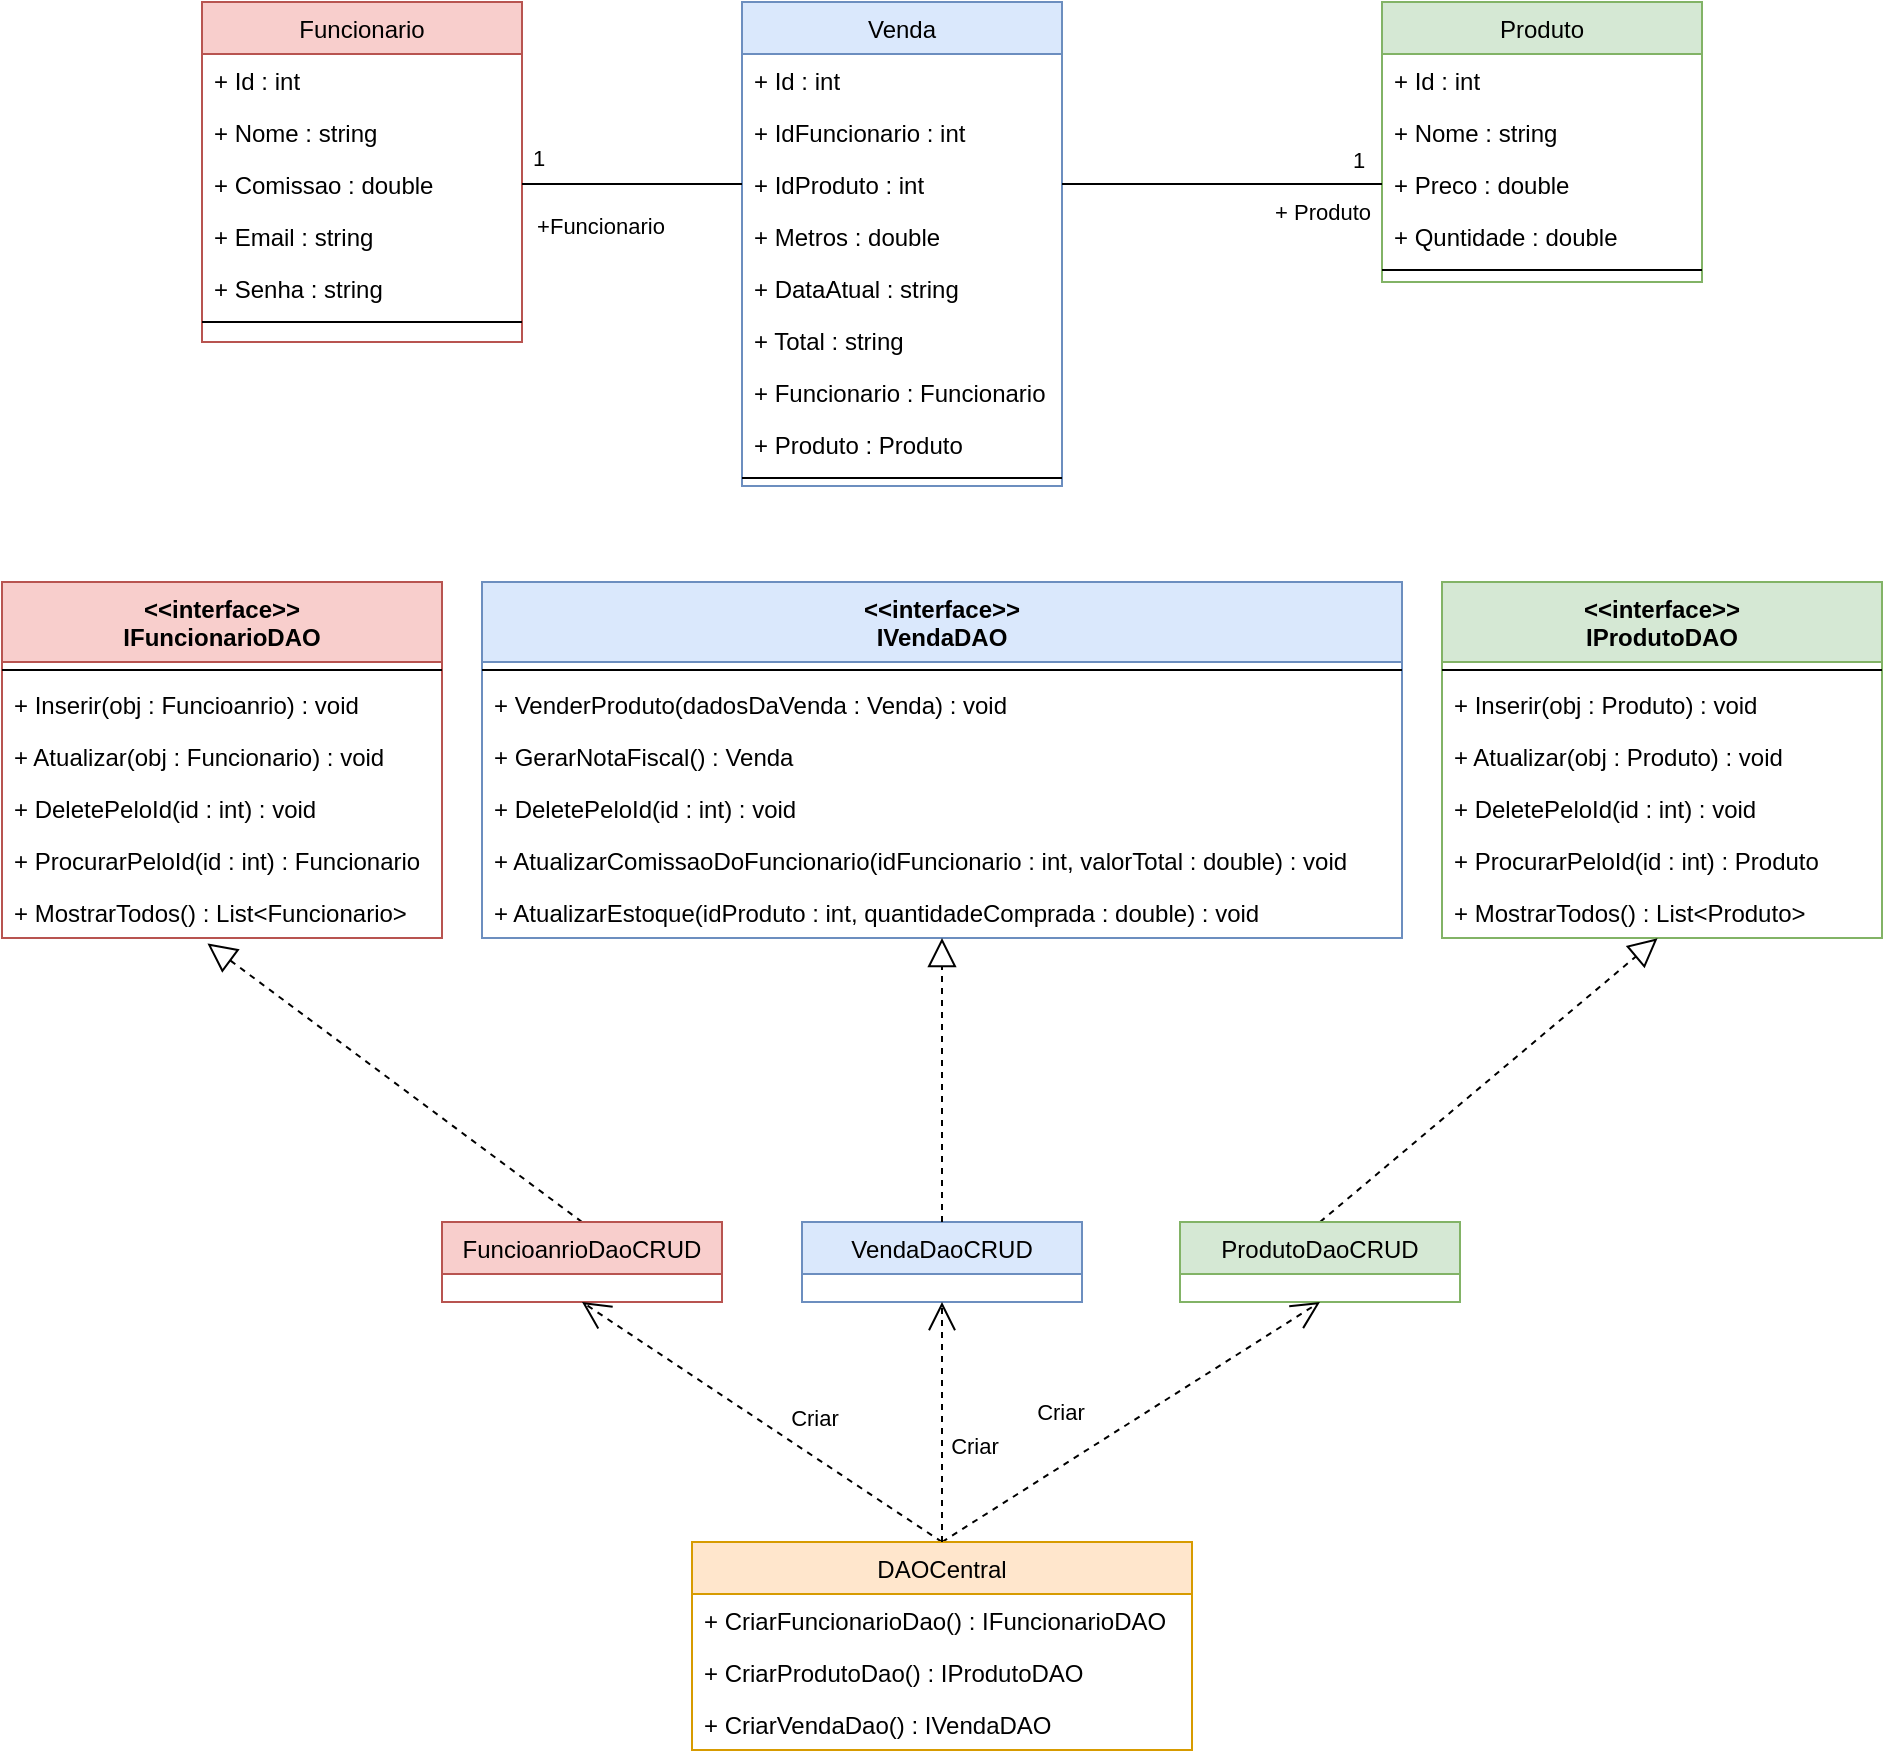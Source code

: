 <mxfile version="15.8.7" type="device"><diagram id="C5RBs43oDa-KdzZeNtuy" name="Page-1"><mxGraphModel dx="2173" dy="979" grid="1" gridSize="10" guides="1" tooltips="1" connect="1" arrows="1" fold="1" page="1" pageScale="1" pageWidth="827" pageHeight="1169" math="0" shadow="0"><root><mxCell id="WIyWlLk6GJQsqaUBKTNV-0"/><mxCell id="WIyWlLk6GJQsqaUBKTNV-1" parent="WIyWlLk6GJQsqaUBKTNV-0"/><mxCell id="zkfFHV4jXpPFQw0GAbJ--17" value="Funcionario" style="swimlane;fontStyle=0;align=center;verticalAlign=top;childLayout=stackLayout;horizontal=1;startSize=26;horizontalStack=0;resizeParent=1;resizeLast=0;collapsible=1;marginBottom=0;rounded=0;shadow=0;strokeWidth=1;fillColor=#f8cecc;strokeColor=#b85450;" parent="WIyWlLk6GJQsqaUBKTNV-1" vertex="1"><mxGeometry x="50" y="80" width="160" height="170" as="geometry"><mxRectangle x="550" y="140" width="160" height="26" as="alternateBounds"/></mxGeometry></mxCell><mxCell id="zkfFHV4jXpPFQw0GAbJ--18" value="+ Id : int" style="text;align=left;verticalAlign=top;spacingLeft=4;spacingRight=4;overflow=hidden;rotatable=0;points=[[0,0.5],[1,0.5]];portConstraint=eastwest;" parent="zkfFHV4jXpPFQw0GAbJ--17" vertex="1"><mxGeometry y="26" width="160" height="26" as="geometry"/></mxCell><mxCell id="zkfFHV4jXpPFQw0GAbJ--19" value="+ Nome : string" style="text;align=left;verticalAlign=top;spacingLeft=4;spacingRight=4;overflow=hidden;rotatable=0;points=[[0,0.5],[1,0.5]];portConstraint=eastwest;rounded=0;shadow=0;html=0;" parent="zkfFHV4jXpPFQw0GAbJ--17" vertex="1"><mxGeometry y="52" width="160" height="26" as="geometry"/></mxCell><mxCell id="zkfFHV4jXpPFQw0GAbJ--20" value="+ Comissao : double" style="text;align=left;verticalAlign=top;spacingLeft=4;spacingRight=4;overflow=hidden;rotatable=0;points=[[0,0.5],[1,0.5]];portConstraint=eastwest;rounded=0;shadow=0;html=0;" parent="zkfFHV4jXpPFQw0GAbJ--17" vertex="1"><mxGeometry y="78" width="160" height="26" as="geometry"/></mxCell><mxCell id="zkfFHV4jXpPFQw0GAbJ--21" value="+ Email : string" style="text;align=left;verticalAlign=top;spacingLeft=4;spacingRight=4;overflow=hidden;rotatable=0;points=[[0,0.5],[1,0.5]];portConstraint=eastwest;rounded=0;shadow=0;html=0;" parent="zkfFHV4jXpPFQw0GAbJ--17" vertex="1"><mxGeometry y="104" width="160" height="26" as="geometry"/></mxCell><mxCell id="zkfFHV4jXpPFQw0GAbJ--22" value="+ Senha : string" style="text;align=left;verticalAlign=top;spacingLeft=4;spacingRight=4;overflow=hidden;rotatable=0;points=[[0,0.5],[1,0.5]];portConstraint=eastwest;rounded=0;shadow=0;html=0;" parent="zkfFHV4jXpPFQw0GAbJ--17" vertex="1"><mxGeometry y="130" width="160" height="26" as="geometry"/></mxCell><mxCell id="zkfFHV4jXpPFQw0GAbJ--23" value="" style="line;html=1;strokeWidth=1;align=left;verticalAlign=middle;spacingTop=-1;spacingLeft=3;spacingRight=3;rotatable=0;labelPosition=right;points=[];portConstraint=eastwest;" parent="zkfFHV4jXpPFQw0GAbJ--17" vertex="1"><mxGeometry y="156" width="160" height="8" as="geometry"/></mxCell><mxCell id="jHiHD81SC52YpUosgQVo-13" value="Venda" style="swimlane;fontStyle=0;align=center;verticalAlign=top;childLayout=stackLayout;horizontal=1;startSize=26;horizontalStack=0;resizeParent=1;resizeLast=0;collapsible=1;marginBottom=0;rounded=0;shadow=0;strokeWidth=1;fillColor=#dae8fc;strokeColor=#6c8ebf;" parent="WIyWlLk6GJQsqaUBKTNV-1" vertex="1"><mxGeometry x="320" y="80" width="160" height="242" as="geometry"><mxRectangle x="550" y="140" width="160" height="26" as="alternateBounds"/></mxGeometry></mxCell><mxCell id="jHiHD81SC52YpUosgQVo-14" value="+ Id : int" style="text;align=left;verticalAlign=top;spacingLeft=4;spacingRight=4;overflow=hidden;rotatable=0;points=[[0,0.5],[1,0.5]];portConstraint=eastwest;" parent="jHiHD81SC52YpUosgQVo-13" vertex="1"><mxGeometry y="26" width="160" height="26" as="geometry"/></mxCell><mxCell id="jHiHD81SC52YpUosgQVo-15" value="+ IdFuncionario : int" style="text;align=left;verticalAlign=top;spacingLeft=4;spacingRight=4;overflow=hidden;rotatable=0;points=[[0,0.5],[1,0.5]];portConstraint=eastwest;rounded=0;shadow=0;html=0;" parent="jHiHD81SC52YpUosgQVo-13" vertex="1"><mxGeometry y="52" width="160" height="26" as="geometry"/></mxCell><mxCell id="jHiHD81SC52YpUosgQVo-20" value="+ IdProduto : int" style="text;align=left;verticalAlign=top;spacingLeft=4;spacingRight=4;overflow=hidden;rotatable=0;points=[[0,0.5],[1,0.5]];portConstraint=eastwest;rounded=0;shadow=0;html=0;" parent="jHiHD81SC52YpUosgQVo-13" vertex="1"><mxGeometry y="78" width="160" height="26" as="geometry"/></mxCell><mxCell id="jHiHD81SC52YpUosgQVo-16" value="+ Metros : double" style="text;align=left;verticalAlign=top;spacingLeft=4;spacingRight=4;overflow=hidden;rotatable=0;points=[[0,0.5],[1,0.5]];portConstraint=eastwest;rounded=0;shadow=0;html=0;" parent="jHiHD81SC52YpUosgQVo-13" vertex="1"><mxGeometry y="104" width="160" height="26" as="geometry"/></mxCell><mxCell id="jHiHD81SC52YpUosgQVo-17" value="+ DataAtual : string" style="text;align=left;verticalAlign=top;spacingLeft=4;spacingRight=4;overflow=hidden;rotatable=0;points=[[0,0.5],[1,0.5]];portConstraint=eastwest;rounded=0;shadow=0;html=0;" parent="jHiHD81SC52YpUosgQVo-13" vertex="1"><mxGeometry y="130" width="160" height="26" as="geometry"/></mxCell><mxCell id="jHiHD81SC52YpUosgQVo-18" value="+ Total : string" style="text;align=left;verticalAlign=top;spacingLeft=4;spacingRight=4;overflow=hidden;rotatable=0;points=[[0,0.5],[1,0.5]];portConstraint=eastwest;rounded=0;shadow=0;html=0;" parent="jHiHD81SC52YpUosgQVo-13" vertex="1"><mxGeometry y="156" width="160" height="26" as="geometry"/></mxCell><mxCell id="jHiHD81SC52YpUosgQVo-21" value="+ Funcionario : Funcionario" style="text;align=left;verticalAlign=top;spacingLeft=4;spacingRight=4;overflow=hidden;rotatable=0;points=[[0,0.5],[1,0.5]];portConstraint=eastwest;rounded=0;shadow=0;html=0;" parent="jHiHD81SC52YpUosgQVo-13" vertex="1"><mxGeometry y="182" width="160" height="26" as="geometry"/></mxCell><mxCell id="jHiHD81SC52YpUosgQVo-22" value="+ Produto : Produto" style="text;align=left;verticalAlign=top;spacingLeft=4;spacingRight=4;overflow=hidden;rotatable=0;points=[[0,0.5],[1,0.5]];portConstraint=eastwest;rounded=0;shadow=0;html=0;" parent="jHiHD81SC52YpUosgQVo-13" vertex="1"><mxGeometry y="208" width="160" height="26" as="geometry"/></mxCell><mxCell id="jHiHD81SC52YpUosgQVo-19" value="" style="line;html=1;strokeWidth=1;align=left;verticalAlign=middle;spacingTop=-1;spacingLeft=3;spacingRight=3;rotatable=0;labelPosition=right;points=[];portConstraint=eastwest;" parent="jHiHD81SC52YpUosgQVo-13" vertex="1"><mxGeometry y="234" width="160" height="8" as="geometry"/></mxCell><mxCell id="jHiHD81SC52YpUosgQVo-23" value="" style="endArrow=none;html=1;rounded=0;exitX=1;exitY=0.5;exitDx=0;exitDy=0;entryX=0;entryY=0.5;entryDx=0;entryDy=0;" parent="WIyWlLk6GJQsqaUBKTNV-1" source="zkfFHV4jXpPFQw0GAbJ--20" target="jHiHD81SC52YpUosgQVo-20" edge="1"><mxGeometry width="50" height="50" relative="1" as="geometry"><mxPoint x="250" y="180" as="sourcePoint"/><mxPoint x="300" y="130" as="targetPoint"/></mxGeometry></mxCell><mxCell id="jHiHD81SC52YpUosgQVo-25" value="1" style="edgeLabel;html=1;align=center;verticalAlign=middle;resizable=0;points=[];" parent="jHiHD81SC52YpUosgQVo-23" vertex="1" connectable="0"><mxGeometry x="-0.422" y="-3" relative="1" as="geometry"><mxPoint x="-24" y="-16" as="offset"/></mxGeometry></mxCell><mxCell id="jHiHD81SC52YpUosgQVo-26" value="+Funcionario" style="edgeLabel;html=1;align=center;verticalAlign=middle;resizable=0;points=[];" parent="WIyWlLk6GJQsqaUBKTNV-1" vertex="1" connectable="0"><mxGeometry x="200.0" y="200" as="geometry"><mxPoint x="49" y="-8" as="offset"/></mxGeometry></mxCell><mxCell id="jHiHD81SC52YpUosgQVo-27" value="Produto" style="swimlane;fontStyle=0;align=center;verticalAlign=top;childLayout=stackLayout;horizontal=1;startSize=26;horizontalStack=0;resizeParent=1;resizeLast=0;collapsible=1;marginBottom=0;rounded=0;shadow=0;strokeWidth=1;fillColor=#d5e8d4;strokeColor=#82b366;" parent="WIyWlLk6GJQsqaUBKTNV-1" vertex="1"><mxGeometry x="640" y="80" width="160" height="140" as="geometry"><mxRectangle x="550" y="140" width="160" height="26" as="alternateBounds"/></mxGeometry></mxCell><mxCell id="jHiHD81SC52YpUosgQVo-28" value="+ Id : int" style="text;align=left;verticalAlign=top;spacingLeft=4;spacingRight=4;overflow=hidden;rotatable=0;points=[[0,0.5],[1,0.5]];portConstraint=eastwest;" parent="jHiHD81SC52YpUosgQVo-27" vertex="1"><mxGeometry y="26" width="160" height="26" as="geometry"/></mxCell><mxCell id="jHiHD81SC52YpUosgQVo-29" value="+ Nome : string" style="text;align=left;verticalAlign=top;spacingLeft=4;spacingRight=4;overflow=hidden;rotatable=0;points=[[0,0.5],[1,0.5]];portConstraint=eastwest;rounded=0;shadow=0;html=0;" parent="jHiHD81SC52YpUosgQVo-27" vertex="1"><mxGeometry y="52" width="160" height="26" as="geometry"/></mxCell><mxCell id="jHiHD81SC52YpUosgQVo-30" value="+ Preco : double" style="text;align=left;verticalAlign=top;spacingLeft=4;spacingRight=4;overflow=hidden;rotatable=0;points=[[0,0.5],[1,0.5]];portConstraint=eastwest;rounded=0;shadow=0;html=0;" parent="jHiHD81SC52YpUosgQVo-27" vertex="1"><mxGeometry y="78" width="160" height="26" as="geometry"/></mxCell><mxCell id="jHiHD81SC52YpUosgQVo-31" value="+ Quntidade : double" style="text;align=left;verticalAlign=top;spacingLeft=4;spacingRight=4;overflow=hidden;rotatable=0;points=[[0,0.5],[1,0.5]];portConstraint=eastwest;rounded=0;shadow=0;html=0;" parent="jHiHD81SC52YpUosgQVo-27" vertex="1"><mxGeometry y="104" width="160" height="26" as="geometry"/></mxCell><mxCell id="jHiHD81SC52YpUosgQVo-33" value="" style="line;html=1;strokeWidth=1;align=left;verticalAlign=middle;spacingTop=-1;spacingLeft=3;spacingRight=3;rotatable=0;labelPosition=right;points=[];portConstraint=eastwest;" parent="jHiHD81SC52YpUosgQVo-27" vertex="1"><mxGeometry y="130" width="160" height="8" as="geometry"/></mxCell><mxCell id="jHiHD81SC52YpUosgQVo-34" value="" style="endArrow=none;html=1;rounded=0;exitX=1;exitY=0.5;exitDx=0;exitDy=0;entryX=0;entryY=0.5;entryDx=0;entryDy=0;" parent="WIyWlLk6GJQsqaUBKTNV-1" source="jHiHD81SC52YpUosgQVo-20" target="jHiHD81SC52YpUosgQVo-30" edge="1"><mxGeometry width="50" height="50" relative="1" as="geometry"><mxPoint x="240" y="181" as="sourcePoint"/><mxPoint x="330" y="181" as="targetPoint"/></mxGeometry></mxCell><mxCell id="jHiHD81SC52YpUosgQVo-35" value="+ Produto" style="edgeLabel;html=1;align=center;verticalAlign=middle;resizable=0;points=[];" parent="jHiHD81SC52YpUosgQVo-34" vertex="1" connectable="0"><mxGeometry x="-0.422" y="-3" relative="1" as="geometry"><mxPoint x="84" y="11" as="offset"/></mxGeometry></mxCell><mxCell id="jHiHD81SC52YpUosgQVo-36" value="1" style="edgeLabel;html=1;align=center;verticalAlign=middle;resizable=0;points=[];" parent="WIyWlLk6GJQsqaUBKTNV-1" vertex="1" connectable="0"><mxGeometry x="310.0" y="185" as="geometry"><mxPoint x="318" y="-26" as="offset"/></mxGeometry></mxCell><mxCell id="jHiHD81SC52YpUosgQVo-37" value="&lt;&lt;interface&gt;&gt;&#10;IFuncionarioDAO" style="swimlane;fontStyle=1;align=center;verticalAlign=top;childLayout=stackLayout;horizontal=1;startSize=40;horizontalStack=0;resizeParent=1;resizeLast=0;collapsible=1;marginBottom=0;rounded=0;shadow=0;strokeWidth=1;fillColor=#f8cecc;strokeColor=#b85450;" parent="WIyWlLk6GJQsqaUBKTNV-1" vertex="1"><mxGeometry x="-50" y="370" width="220" height="178" as="geometry"><mxRectangle x="550" y="140" width="160" height="26" as="alternateBounds"/></mxGeometry></mxCell><mxCell id="jHiHD81SC52YpUosgQVo-43" value="" style="line;html=1;strokeWidth=1;align=left;verticalAlign=middle;spacingTop=-1;spacingLeft=3;spacingRight=3;rotatable=0;labelPosition=right;points=[];portConstraint=eastwest;" parent="jHiHD81SC52YpUosgQVo-37" vertex="1"><mxGeometry y="40" width="220" height="8" as="geometry"/></mxCell><mxCell id="jHiHD81SC52YpUosgQVo-38" value="+ Inserir(obj : Funcioanrio) : void" style="text;align=left;verticalAlign=top;spacingLeft=4;spacingRight=4;overflow=hidden;rotatable=0;points=[[0,0.5],[1,0.5]];portConstraint=eastwest;" parent="jHiHD81SC52YpUosgQVo-37" vertex="1"><mxGeometry y="48" width="220" height="26" as="geometry"/></mxCell><mxCell id="jHiHD81SC52YpUosgQVo-39" value="+ Atualizar(obj : Funcionario) : void" style="text;align=left;verticalAlign=top;spacingLeft=4;spacingRight=4;overflow=hidden;rotatable=0;points=[[0,0.5],[1,0.5]];portConstraint=eastwest;rounded=0;shadow=0;html=0;" parent="jHiHD81SC52YpUosgQVo-37" vertex="1"><mxGeometry y="74" width="220" height="26" as="geometry"/></mxCell><mxCell id="jHiHD81SC52YpUosgQVo-40" value="+ DeletePeloId(id : int) : void" style="text;align=left;verticalAlign=top;spacingLeft=4;spacingRight=4;overflow=hidden;rotatable=0;points=[[0,0.5],[1,0.5]];portConstraint=eastwest;rounded=0;shadow=0;html=0;" parent="jHiHD81SC52YpUosgQVo-37" vertex="1"><mxGeometry y="100" width="220" height="26" as="geometry"/></mxCell><mxCell id="jHiHD81SC52YpUosgQVo-42" value="+ ProcurarPeloId(id : int) : Funcionario" style="text;align=left;verticalAlign=top;spacingLeft=4;spacingRight=4;overflow=hidden;rotatable=0;points=[[0,0.5],[1,0.5]];portConstraint=eastwest;rounded=0;shadow=0;html=0;" parent="jHiHD81SC52YpUosgQVo-37" vertex="1"><mxGeometry y="126" width="220" height="26" as="geometry"/></mxCell><mxCell id="jHiHD81SC52YpUosgQVo-41" value="+ MostrarTodos() : List&lt;Funcionario&gt;" style="text;align=left;verticalAlign=top;spacingLeft=4;spacingRight=4;overflow=hidden;rotatable=0;points=[[0,0.5],[1,0.5]];portConstraint=eastwest;rounded=0;shadow=0;html=0;" parent="jHiHD81SC52YpUosgQVo-37" vertex="1"><mxGeometry y="152" width="220" height="26" as="geometry"/></mxCell><mxCell id="jHiHD81SC52YpUosgQVo-45" value="&lt;&lt;interface&gt;&gt;&#10;IProdutoDAO" style="swimlane;fontStyle=1;align=center;verticalAlign=top;childLayout=stackLayout;horizontal=1;startSize=40;horizontalStack=0;resizeParent=1;resizeLast=0;collapsible=1;marginBottom=0;rounded=0;shadow=0;strokeWidth=1;fillColor=#d5e8d4;strokeColor=#82b366;" parent="WIyWlLk6GJQsqaUBKTNV-1" vertex="1"><mxGeometry x="670" y="370" width="220" height="178" as="geometry"><mxRectangle x="550" y="140" width="160" height="26" as="alternateBounds"/></mxGeometry></mxCell><mxCell id="jHiHD81SC52YpUosgQVo-46" value="" style="line;html=1;strokeWidth=1;align=left;verticalAlign=middle;spacingTop=-1;spacingLeft=3;spacingRight=3;rotatable=0;labelPosition=right;points=[];portConstraint=eastwest;" parent="jHiHD81SC52YpUosgQVo-45" vertex="1"><mxGeometry y="40" width="220" height="8" as="geometry"/></mxCell><mxCell id="jHiHD81SC52YpUosgQVo-47" value="+ Inserir(obj : Produto) : void" style="text;align=left;verticalAlign=top;spacingLeft=4;spacingRight=4;overflow=hidden;rotatable=0;points=[[0,0.5],[1,0.5]];portConstraint=eastwest;" parent="jHiHD81SC52YpUosgQVo-45" vertex="1"><mxGeometry y="48" width="220" height="26" as="geometry"/></mxCell><mxCell id="jHiHD81SC52YpUosgQVo-48" value="+ Atualizar(obj : Produto) : void" style="text;align=left;verticalAlign=top;spacingLeft=4;spacingRight=4;overflow=hidden;rotatable=0;points=[[0,0.5],[1,0.5]];portConstraint=eastwest;rounded=0;shadow=0;html=0;" parent="jHiHD81SC52YpUosgQVo-45" vertex="1"><mxGeometry y="74" width="220" height="26" as="geometry"/></mxCell><mxCell id="jHiHD81SC52YpUosgQVo-49" value="+ DeletePeloId(id : int) : void" style="text;align=left;verticalAlign=top;spacingLeft=4;spacingRight=4;overflow=hidden;rotatable=0;points=[[0,0.5],[1,0.5]];portConstraint=eastwest;rounded=0;shadow=0;html=0;" parent="jHiHD81SC52YpUosgQVo-45" vertex="1"><mxGeometry y="100" width="220" height="26" as="geometry"/></mxCell><mxCell id="jHiHD81SC52YpUosgQVo-50" value="+ ProcurarPeloId(id : int) : Produto" style="text;align=left;verticalAlign=top;spacingLeft=4;spacingRight=4;overflow=hidden;rotatable=0;points=[[0,0.5],[1,0.5]];portConstraint=eastwest;rounded=0;shadow=0;html=0;" parent="jHiHD81SC52YpUosgQVo-45" vertex="1"><mxGeometry y="126" width="220" height="26" as="geometry"/></mxCell><mxCell id="jHiHD81SC52YpUosgQVo-51" value="+ MostrarTodos() : List&lt;Produto&gt;" style="text;align=left;verticalAlign=top;spacingLeft=4;spacingRight=4;overflow=hidden;rotatable=0;points=[[0,0.5],[1,0.5]];portConstraint=eastwest;rounded=0;shadow=0;html=0;" parent="jHiHD81SC52YpUosgQVo-45" vertex="1"><mxGeometry y="152" width="220" height="26" as="geometry"/></mxCell><mxCell id="jHiHD81SC52YpUosgQVo-53" value="" style="endArrow=block;dashed=1;endFill=0;endSize=12;html=1;rounded=0;entryX=0.467;entryY=1.106;entryDx=0;entryDy=0;entryPerimeter=0;exitX=0.5;exitY=0;exitDx=0;exitDy=0;" parent="WIyWlLk6GJQsqaUBKTNV-1" source="jHiHD81SC52YpUosgQVo-55" target="jHiHD81SC52YpUosgQVo-41" edge="1"><mxGeometry width="160" relative="1" as="geometry"><mxPoint x="310" y="680" as="sourcePoint"/><mxPoint x="340" y="590" as="targetPoint"/></mxGeometry></mxCell><mxCell id="jHiHD81SC52YpUosgQVo-54" value="" style="endArrow=block;dashed=1;endFill=0;endSize=12;html=1;rounded=0;entryX=0.49;entryY=1.005;entryDx=0;entryDy=0;entryPerimeter=0;exitX=0.5;exitY=0;exitDx=0;exitDy=0;" parent="WIyWlLk6GJQsqaUBKTNV-1" source="jHiHD81SC52YpUosgQVo-59" target="jHiHD81SC52YpUosgQVo-51" edge="1"><mxGeometry width="160" relative="1" as="geometry"><mxPoint x="490" y="680" as="sourcePoint"/><mxPoint x="231.74" y="560.756" as="targetPoint"/></mxGeometry></mxCell><mxCell id="jHiHD81SC52YpUosgQVo-55" value="FuncioanrioDaoCRUD" style="swimlane;fontStyle=0;childLayout=stackLayout;horizontal=1;startSize=26;fillColor=#f8cecc;horizontalStack=0;resizeParent=1;resizeParentMax=0;resizeLast=0;collapsible=1;marginBottom=0;strokeColor=#b85450;" parent="WIyWlLk6GJQsqaUBKTNV-1" vertex="1"><mxGeometry x="170" y="690" width="140" height="40" as="geometry"/></mxCell><mxCell id="jHiHD81SC52YpUosgQVo-59" value="ProdutoDaoCRUD" style="swimlane;fontStyle=0;childLayout=stackLayout;horizontal=1;startSize=26;fillColor=#d5e8d4;horizontalStack=0;resizeParent=1;resizeParentMax=0;resizeLast=0;collapsible=1;marginBottom=0;strokeColor=#82b366;" parent="WIyWlLk6GJQsqaUBKTNV-1" vertex="1"><mxGeometry x="539" y="690" width="140" height="40" as="geometry"/></mxCell><mxCell id="jHiHD81SC52YpUosgQVo-63" value="Criar" style="endArrow=open;endSize=12;dashed=1;html=1;rounded=0;entryX=0.5;entryY=1;entryDx=0;entryDy=0;exitX=0.5;exitY=0;exitDx=0;exitDy=0;" parent="WIyWlLk6GJQsqaUBKTNV-1" source="jHiHD81SC52YpUosgQVo-65" target="jHiHD81SC52YpUosgQVo-55" edge="1"><mxGeometry x="-0.195" y="-16" width="160" relative="1" as="geometry"><mxPoint x="400" y="840" as="sourcePoint"/><mxPoint x="520" y="560" as="targetPoint"/><mxPoint as="offset"/></mxGeometry></mxCell><mxCell id="jHiHD81SC52YpUosgQVo-64" value="Criar" style="endArrow=open;endSize=12;dashed=1;html=1;rounded=0;entryX=0.5;entryY=1;entryDx=0;entryDy=0;exitX=0.5;exitY=0;exitDx=0;exitDy=0;" parent="WIyWlLk6GJQsqaUBKTNV-1" source="jHiHD81SC52YpUosgQVo-65" target="jHiHD81SC52YpUosgQVo-59" edge="1"><mxGeometry x="-0.246" y="23" width="160" relative="1" as="geometry"><mxPoint x="470" y="840" as="sourcePoint"/><mxPoint x="530" y="730" as="targetPoint"/><mxPoint as="offset"/></mxGeometry></mxCell><mxCell id="jHiHD81SC52YpUosgQVo-65" value="DAOCentral" style="swimlane;fontStyle=0;childLayout=stackLayout;horizontal=1;startSize=26;fillColor=#ffe6cc;horizontalStack=0;resizeParent=1;resizeParentMax=0;resizeLast=0;collapsible=1;marginBottom=0;strokeColor=#d79b00;" parent="WIyWlLk6GJQsqaUBKTNV-1" vertex="1"><mxGeometry x="295" y="850" width="250" height="104" as="geometry"/></mxCell><mxCell id="jHiHD81SC52YpUosgQVo-66" value="+ CriarFuncionarioDao() : IFuncionarioDAO" style="text;strokeColor=none;fillColor=none;align=left;verticalAlign=top;spacingLeft=4;spacingRight=4;overflow=hidden;rotatable=0;points=[[0,0.5],[1,0.5]];portConstraint=eastwest;" parent="jHiHD81SC52YpUosgQVo-65" vertex="1"><mxGeometry y="26" width="250" height="26" as="geometry"/></mxCell><mxCell id="jHiHD81SC52YpUosgQVo-67" value="+ CriarProdutoDao() : IProdutoDAO" style="text;strokeColor=none;fillColor=none;align=left;verticalAlign=top;spacingLeft=4;spacingRight=4;overflow=hidden;rotatable=0;points=[[0,0.5],[1,0.5]];portConstraint=eastwest;" parent="jHiHD81SC52YpUosgQVo-65" vertex="1"><mxGeometry y="52" width="250" height="26" as="geometry"/></mxCell><mxCell id="jHiHD81SC52YpUosgQVo-68" value="+ CriarVendaDao() : IVendaDAO" style="text;strokeColor=none;fillColor=none;align=left;verticalAlign=top;spacingLeft=4;spacingRight=4;overflow=hidden;rotatable=0;points=[[0,0.5],[1,0.5]];portConstraint=eastwest;" parent="jHiHD81SC52YpUosgQVo-65" vertex="1"><mxGeometry y="78" width="250" height="26" as="geometry"/></mxCell><mxCell id="jHiHD81SC52YpUosgQVo-69" value="&lt;&lt;interface&gt;&gt;&#10;IVendaDAO" style="swimlane;fontStyle=1;align=center;verticalAlign=top;childLayout=stackLayout;horizontal=1;startSize=40;horizontalStack=0;resizeParent=1;resizeLast=0;collapsible=1;marginBottom=0;rounded=0;shadow=0;strokeWidth=1;fillColor=#dae8fc;strokeColor=#6c8ebf;" parent="WIyWlLk6GJQsqaUBKTNV-1" vertex="1"><mxGeometry x="190" y="370" width="460" height="178" as="geometry"><mxRectangle x="550" y="140" width="160" height="26" as="alternateBounds"/></mxGeometry></mxCell><mxCell id="jHiHD81SC52YpUosgQVo-70" value="" style="line;html=1;strokeWidth=1;align=left;verticalAlign=middle;spacingTop=-1;spacingLeft=3;spacingRight=3;rotatable=0;labelPosition=right;points=[];portConstraint=eastwest;" parent="jHiHD81SC52YpUosgQVo-69" vertex="1"><mxGeometry y="40" width="460" height="8" as="geometry"/></mxCell><mxCell id="jHiHD81SC52YpUosgQVo-71" value="+ VenderProduto(dadosDaVenda : Venda) : void" style="text;align=left;verticalAlign=top;spacingLeft=4;spacingRight=4;overflow=hidden;rotatable=0;points=[[0,0.5],[1,0.5]];portConstraint=eastwest;" parent="jHiHD81SC52YpUosgQVo-69" vertex="1"><mxGeometry y="48" width="460" height="26" as="geometry"/></mxCell><mxCell id="jHiHD81SC52YpUosgQVo-72" value="+ GerarNotaFiscal() : Venda" style="text;align=left;verticalAlign=top;spacingLeft=4;spacingRight=4;overflow=hidden;rotatable=0;points=[[0,0.5],[1,0.5]];portConstraint=eastwest;rounded=0;shadow=0;html=0;" parent="jHiHD81SC52YpUosgQVo-69" vertex="1"><mxGeometry y="74" width="460" height="26" as="geometry"/></mxCell><mxCell id="jHiHD81SC52YpUosgQVo-73" value="+ DeletePeloId(id : int) : void" style="text;align=left;verticalAlign=top;spacingLeft=4;spacingRight=4;overflow=hidden;rotatable=0;points=[[0,0.5],[1,0.5]];portConstraint=eastwest;rounded=0;shadow=0;html=0;" parent="jHiHD81SC52YpUosgQVo-69" vertex="1"><mxGeometry y="100" width="460" height="26" as="geometry"/></mxCell><mxCell id="jHiHD81SC52YpUosgQVo-74" value="+ AtualizarComissaoDoFuncionario(idFuncionario : int, valorTotal : double) : void" style="text;align=left;verticalAlign=top;spacingLeft=4;spacingRight=4;overflow=hidden;rotatable=0;points=[[0,0.5],[1,0.5]];portConstraint=eastwest;rounded=0;shadow=0;html=0;" parent="jHiHD81SC52YpUosgQVo-69" vertex="1"><mxGeometry y="126" width="460" height="26" as="geometry"/></mxCell><mxCell id="jHiHD81SC52YpUosgQVo-75" value="+ AtualizarEstoque(idProduto : int, quantidadeComprada : double) : void" style="text;align=left;verticalAlign=top;spacingLeft=4;spacingRight=4;overflow=hidden;rotatable=0;points=[[0,0.5],[1,0.5]];portConstraint=eastwest;rounded=0;shadow=0;html=0;" parent="jHiHD81SC52YpUosgQVo-69" vertex="1"><mxGeometry y="152" width="460" height="26" as="geometry"/></mxCell><mxCell id="jHiHD81SC52YpUosgQVo-76" value="VendaDaoCRUD" style="swimlane;fontStyle=0;childLayout=stackLayout;horizontal=1;startSize=26;fillColor=#dae8fc;horizontalStack=0;resizeParent=1;resizeParentMax=0;resizeLast=0;collapsible=1;marginBottom=0;strokeColor=#6c8ebf;" parent="WIyWlLk6GJQsqaUBKTNV-1" vertex="1"><mxGeometry x="350" y="690" width="140" height="40" as="geometry"/></mxCell><mxCell id="jHiHD81SC52YpUosgQVo-77" value="Criar" style="endArrow=open;endSize=12;dashed=1;html=1;rounded=0;entryX=0.5;entryY=1;entryDx=0;entryDy=0;exitX=0.5;exitY=0;exitDx=0;exitDy=0;" parent="WIyWlLk6GJQsqaUBKTNV-1" source="jHiHD81SC52YpUosgQVo-65" target="jHiHD81SC52YpUosgQVo-76" edge="1"><mxGeometry x="-0.195" y="-16" width="160" relative="1" as="geometry"><mxPoint x="424" y="860" as="sourcePoint"/><mxPoint x="250" y="740" as="targetPoint"/><mxPoint as="offset"/></mxGeometry></mxCell><mxCell id="jHiHD81SC52YpUosgQVo-78" value="" style="endArrow=block;dashed=1;endFill=0;endSize=12;html=1;rounded=0;exitX=0.5;exitY=0;exitDx=0;exitDy=0;" parent="WIyWlLk6GJQsqaUBKTNV-1" source="jHiHD81SC52YpUosgQVo-76" target="jHiHD81SC52YpUosgQVo-75" edge="1"><mxGeometry width="160" relative="1" as="geometry"><mxPoint x="250" y="700" as="sourcePoint"/><mxPoint x="142.74" y="560.756" as="targetPoint"/></mxGeometry></mxCell></root></mxGraphModel></diagram></mxfile>
